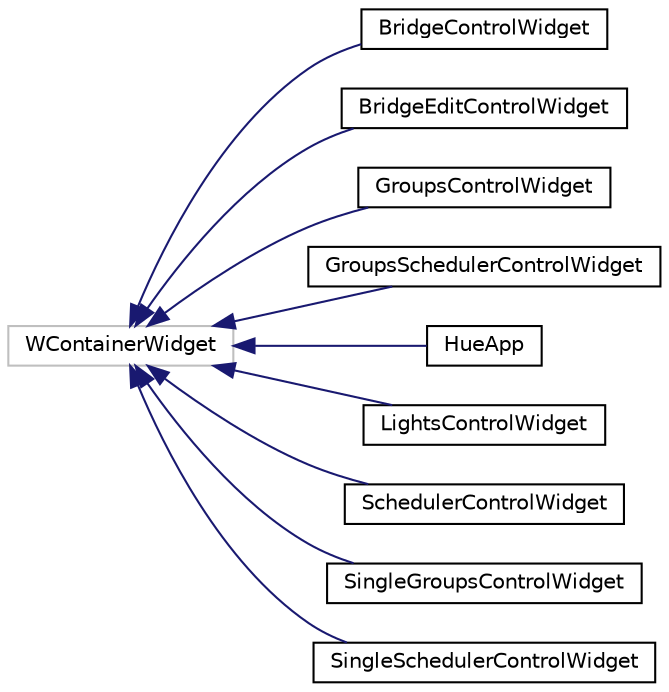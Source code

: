 digraph "Graphical Class Hierarchy"
{
  edge [fontname="Helvetica",fontsize="10",labelfontname="Helvetica",labelfontsize="10"];
  node [fontname="Helvetica",fontsize="10",shape=record];
  rankdir="LR";
  Node1 [label="WContainerWidget",height=0.2,width=0.4,color="grey75", fillcolor="white", style="filled"];
  Node1 -> Node2 [dir="back",color="midnightblue",fontsize="10",style="solid",fontname="Helvetica"];
  Node2 [label="BridgeControlWidget",height=0.2,width=0.4,color="black", fillcolor="white", style="filled",URL="$classBridgeControlWidget.html"];
  Node1 -> Node3 [dir="back",color="midnightblue",fontsize="10",style="solid",fontname="Helvetica"];
  Node3 [label="BridgeEditControlWidget",height=0.2,width=0.4,color="black", fillcolor="white", style="filled",URL="$classBridgeEditControlWidget.html"];
  Node1 -> Node4 [dir="back",color="midnightblue",fontsize="10",style="solid",fontname="Helvetica"];
  Node4 [label="GroupsControlWidget",height=0.2,width=0.4,color="black", fillcolor="white", style="filled",URL="$classGroupsControlWidget.html"];
  Node1 -> Node5 [dir="back",color="midnightblue",fontsize="10",style="solid",fontname="Helvetica"];
  Node5 [label="GroupsSchedulerControlWidget",height=0.2,width=0.4,color="black", fillcolor="white", style="filled",URL="$classGroupsSchedulerControlWidget.html"];
  Node1 -> Node6 [dir="back",color="midnightblue",fontsize="10",style="solid",fontname="Helvetica"];
  Node6 [label="HueApp",height=0.2,width=0.4,color="black", fillcolor="white", style="filled",URL="$classHueApp.html"];
  Node1 -> Node7 [dir="back",color="midnightblue",fontsize="10",style="solid",fontname="Helvetica"];
  Node7 [label="LightsControlWidget",height=0.2,width=0.4,color="black", fillcolor="white", style="filled",URL="$classLightsControlWidget.html"];
  Node1 -> Node8 [dir="back",color="midnightblue",fontsize="10",style="solid",fontname="Helvetica"];
  Node8 [label="SchedulerControlWidget",height=0.2,width=0.4,color="black", fillcolor="white", style="filled",URL="$classSchedulerControlWidget.html"];
  Node1 -> Node9 [dir="back",color="midnightblue",fontsize="10",style="solid",fontname="Helvetica"];
  Node9 [label="SingleGroupsControlWidget",height=0.2,width=0.4,color="black", fillcolor="white", style="filled",URL="$classSingleGroupsControlWidget.html"];
  Node1 -> Node10 [dir="back",color="midnightblue",fontsize="10",style="solid",fontname="Helvetica"];
  Node10 [label="SingleSchedulerControlWidget",height=0.2,width=0.4,color="black", fillcolor="white", style="filled",URL="$classSingleSchedulerControlWidget.html"];
}
